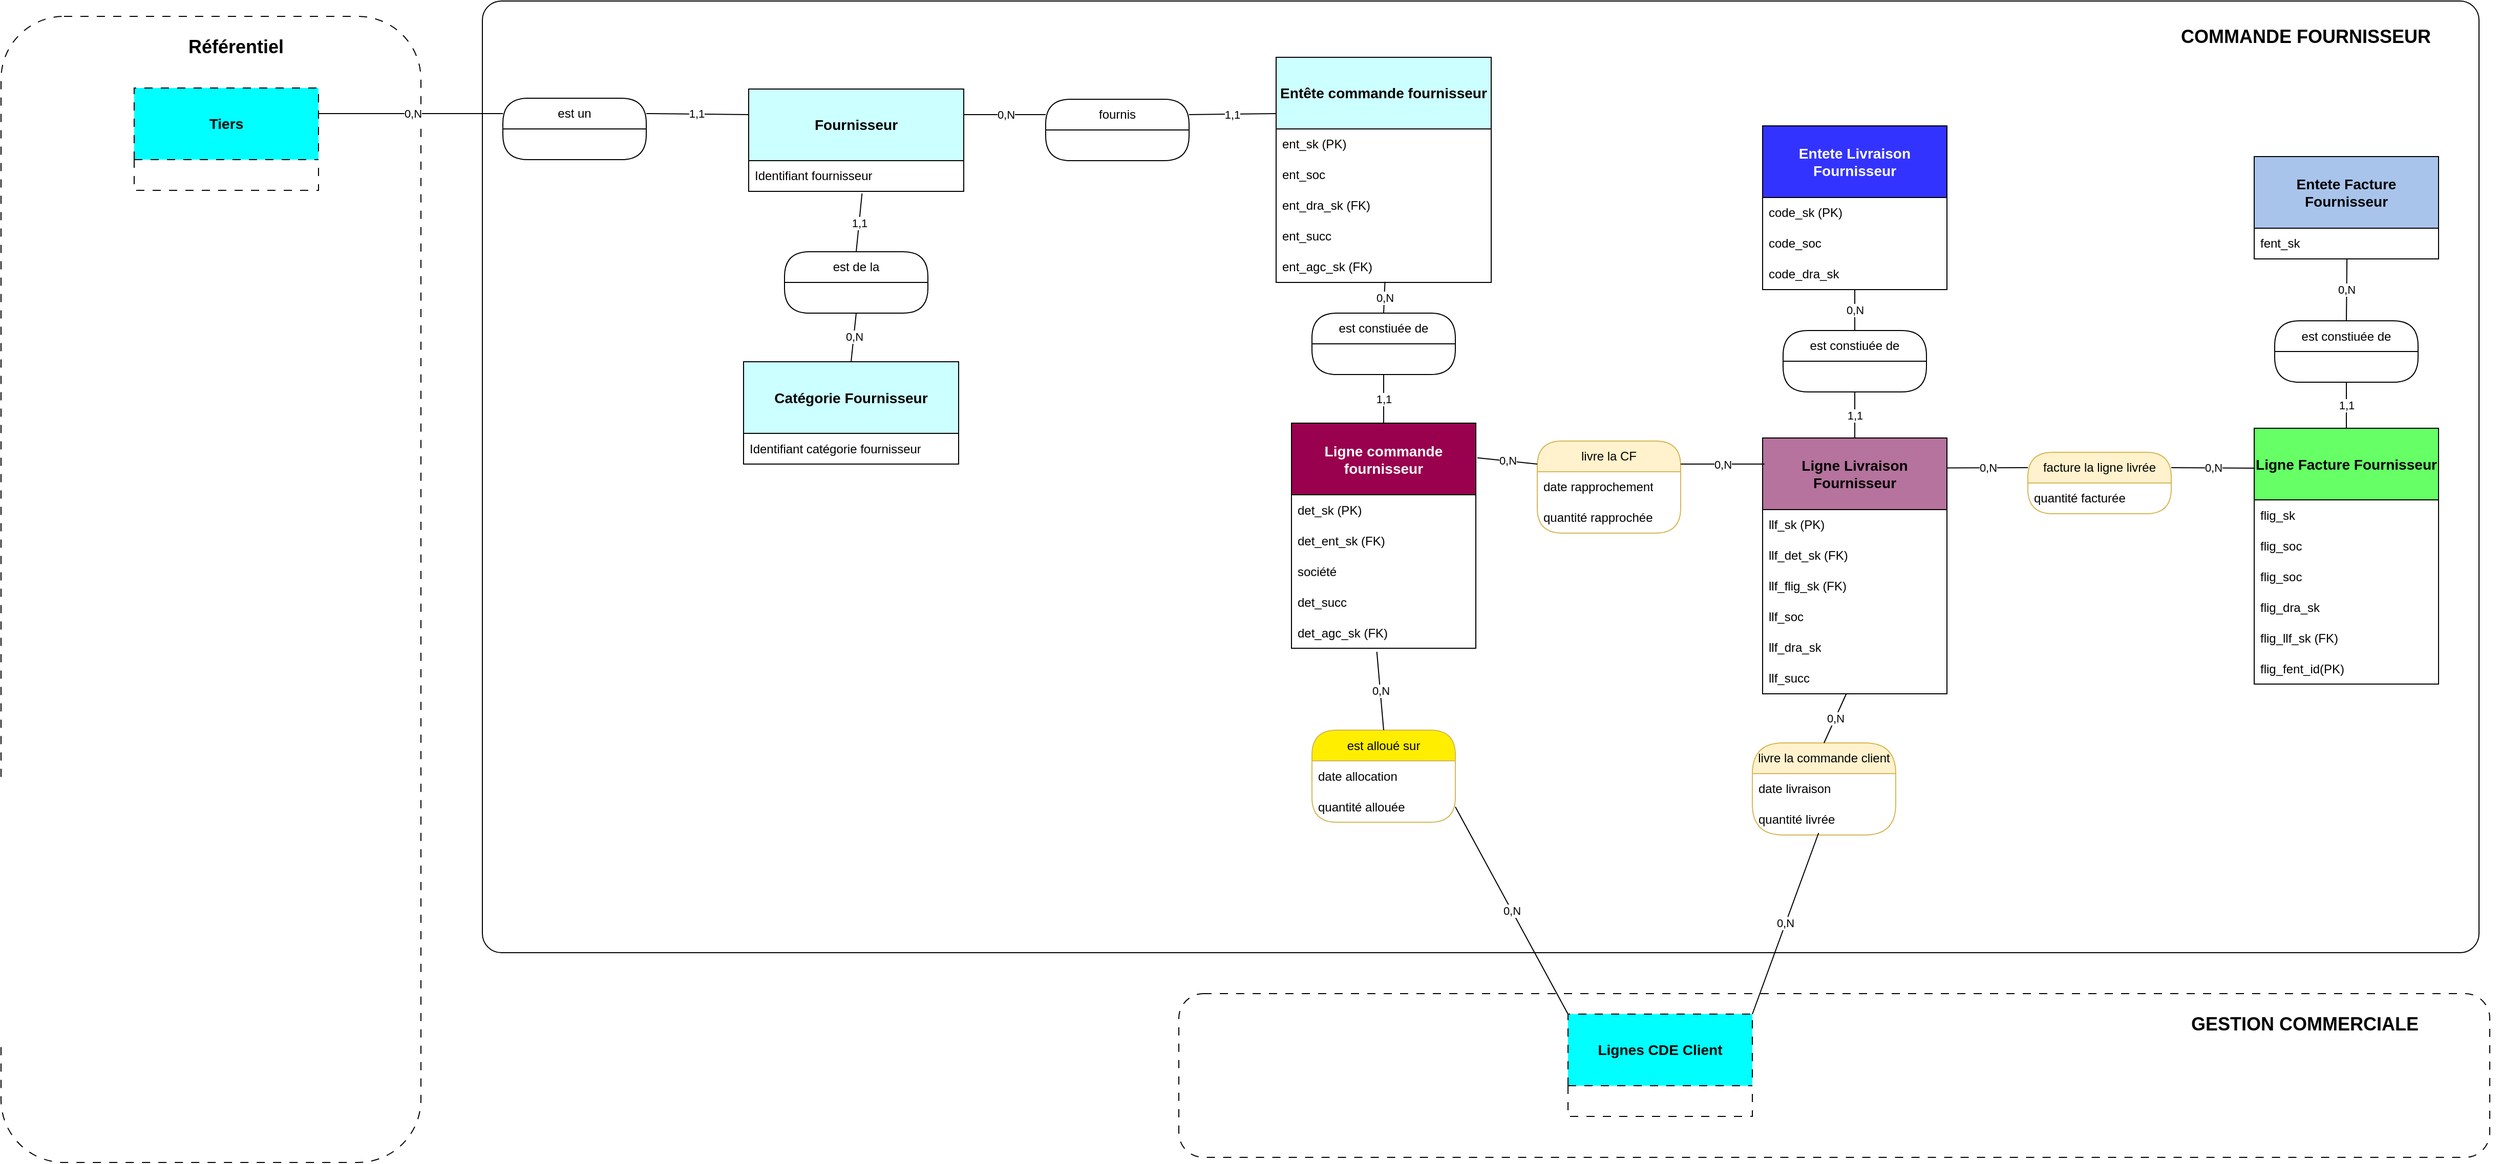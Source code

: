 <mxfile version="26.2.15">
  <diagram id="o_pLKWx_ShboQT229Ygy" name="Model Cible">
    <mxGraphModel dx="2998" dy="1515" grid="1" gridSize="10" guides="1" tooltips="1" connect="1" arrows="1" fold="1" page="1" pageScale="1" pageWidth="827" pageHeight="1169" math="0" shadow="0">
      <root>
        <mxCell id="0" />
        <mxCell id="1" parent="0" />
        <mxCell id="N8NU3V88DJbRs0vllgdv-1" value="" style="rounded=1;whiteSpace=wrap;html=1;arcSize=2;" parent="1" vertex="1">
          <mxGeometry x="508" width="1949.5" height="930" as="geometry" />
        </mxCell>
        <mxCell id="N8NU3V88DJbRs0vllgdv-2" value="" style="rounded=1;whiteSpace=wrap;html=1;dashed=1;dashPattern=8 8;" parent="1" vertex="1">
          <mxGeometry x="1188" y="970" width="1280" height="160" as="geometry" />
        </mxCell>
        <mxCell id="N8NU3V88DJbRs0vllgdv-3" value="&lt;h3&gt;Entête commande fournisseur&lt;/h3&gt;" style="swimlane;fontStyle=0;childLayout=stackLayout;horizontal=1;startSize=70;horizontalStack=0;resizeParent=1;resizeParentMax=0;resizeLast=0;collapsible=1;marginBottom=0;whiteSpace=wrap;html=1;fillColor=#CCFFFF;" parent="1" vertex="1">
          <mxGeometry x="1283" y="55" width="210" height="220" as="geometry">
            <mxRectangle x="-70" y="230" width="210" height="70" as="alternateBounds" />
          </mxGeometry>
        </mxCell>
        <mxCell id="N8NU3V88DJbRs0vllgdv-4" value="ent_sk (PK)" style="text;strokeColor=none;fillColor=none;align=left;verticalAlign=middle;spacingLeft=4;spacingRight=4;overflow=hidden;points=[[0,0.5],[1,0.5]];portConstraint=eastwest;rotatable=0;whiteSpace=wrap;html=1;" parent="N8NU3V88DJbRs0vllgdv-3" vertex="1">
          <mxGeometry y="70" width="210" height="30" as="geometry" />
        </mxCell>
        <mxCell id="N8NU3V88DJbRs0vllgdv-5" value="ent_soc" style="text;strokeColor=none;fillColor=none;align=left;verticalAlign=middle;spacingLeft=4;spacingRight=4;overflow=hidden;points=[[0,0.5],[1,0.5]];portConstraint=eastwest;rotatable=0;whiteSpace=wrap;html=1;" parent="N8NU3V88DJbRs0vllgdv-3" vertex="1">
          <mxGeometry y="100" width="210" height="30" as="geometry" />
        </mxCell>
        <mxCell id="N8NU3V88DJbRs0vllgdv-6" value="ent_dra_sk (FK)" style="text;strokeColor=none;fillColor=none;align=left;verticalAlign=middle;spacingLeft=4;spacingRight=4;overflow=hidden;points=[[0,0.5],[1,0.5]];portConstraint=eastwest;rotatable=0;whiteSpace=wrap;html=1;" parent="N8NU3V88DJbRs0vllgdv-3" vertex="1">
          <mxGeometry y="130" width="210" height="30" as="geometry" />
        </mxCell>
        <mxCell id="N8NU3V88DJbRs0vllgdv-7" value="ent_succ" style="text;strokeColor=none;fillColor=none;align=left;verticalAlign=middle;spacingLeft=4;spacingRight=4;overflow=hidden;points=[[0,0.5],[1,0.5]];portConstraint=eastwest;rotatable=0;whiteSpace=wrap;html=1;" parent="N8NU3V88DJbRs0vllgdv-3" vertex="1">
          <mxGeometry y="160" width="210" height="30" as="geometry" />
        </mxCell>
        <mxCell id="N8NU3V88DJbRs0vllgdv-8" value="ent_agc_sk (FK)" style="text;strokeColor=none;fillColor=none;align=left;verticalAlign=middle;spacingLeft=4;spacingRight=4;overflow=hidden;points=[[0,0.5],[1,0.5]];portConstraint=eastwest;rotatable=0;whiteSpace=wrap;html=1;" parent="N8NU3V88DJbRs0vllgdv-3" vertex="1">
          <mxGeometry y="190" width="210" height="30" as="geometry" />
        </mxCell>
        <mxCell id="N8NU3V88DJbRs0vllgdv-11" value="&lt;h3&gt;Ligne commande fournisseur&lt;/h3&gt;" style="swimlane;fontStyle=0;childLayout=stackLayout;horizontal=1;startSize=70;horizontalStack=0;resizeParent=1;resizeParentMax=0;resizeLast=0;collapsible=1;marginBottom=0;whiteSpace=wrap;html=1;fillColor=#99004D;fontColor=light-dark(#fcfcfc, #ededed);" parent="1" vertex="1">
          <mxGeometry x="1298" y="412.5" width="180" height="220" as="geometry">
            <mxRectangle x="-70" y="230" width="210" height="70" as="alternateBounds" />
          </mxGeometry>
        </mxCell>
        <mxCell id="N8NU3V88DJbRs0vllgdv-12" value="det_sk (PK)" style="text;strokeColor=none;fillColor=none;align=left;verticalAlign=middle;spacingLeft=4;spacingRight=4;overflow=hidden;points=[[0,0.5],[1,0.5]];portConstraint=eastwest;rotatable=0;whiteSpace=wrap;html=1;" parent="N8NU3V88DJbRs0vllgdv-11" vertex="1">
          <mxGeometry y="70" width="180" height="30" as="geometry" />
        </mxCell>
        <mxCell id="N8NU3V88DJbRs0vllgdv-13" value="det_ent_sk (FK)" style="text;strokeColor=none;fillColor=none;align=left;verticalAlign=middle;spacingLeft=4;spacingRight=4;overflow=hidden;points=[[0,0.5],[1,0.5]];portConstraint=eastwest;rotatable=0;whiteSpace=wrap;html=1;" parent="N8NU3V88DJbRs0vllgdv-11" vertex="1">
          <mxGeometry y="100" width="180" height="30" as="geometry" />
        </mxCell>
        <mxCell id="N8NU3V88DJbRs0vllgdv-14" value="société" style="text;strokeColor=none;fillColor=none;align=left;verticalAlign=middle;spacingLeft=4;spacingRight=4;overflow=hidden;points=[[0,0.5],[1,0.5]];portConstraint=eastwest;rotatable=0;whiteSpace=wrap;html=1;" parent="N8NU3V88DJbRs0vllgdv-11" vertex="1">
          <mxGeometry y="130" width="180" height="30" as="geometry" />
        </mxCell>
        <mxCell id="N8NU3V88DJbRs0vllgdv-16" value="det_succ" style="text;strokeColor=none;fillColor=none;align=left;verticalAlign=middle;spacingLeft=4;spacingRight=4;overflow=hidden;points=[[0,0.5],[1,0.5]];portConstraint=eastwest;rotatable=0;whiteSpace=wrap;html=1;" parent="N8NU3V88DJbRs0vllgdv-11" vertex="1">
          <mxGeometry y="160" width="180" height="30" as="geometry" />
        </mxCell>
        <mxCell id="N8NU3V88DJbRs0vllgdv-17" value="det_agc_sk (FK)" style="text;strokeColor=none;fillColor=none;align=left;verticalAlign=middle;spacingLeft=4;spacingRight=4;overflow=hidden;points=[[0,0.5],[1,0.5]];portConstraint=eastwest;rotatable=0;whiteSpace=wrap;html=1;" parent="N8NU3V88DJbRs0vllgdv-11" vertex="1">
          <mxGeometry y="190" width="180" height="30" as="geometry" />
        </mxCell>
        <mxCell id="N8NU3V88DJbRs0vllgdv-18" value="&lt;h3&gt;Ligne Facture Fournisseur&lt;/h3&gt;" style="swimlane;fontStyle=0;childLayout=stackLayout;horizontal=1;startSize=70;horizontalStack=0;resizeParent=1;resizeParentMax=0;resizeLast=0;collapsible=1;marginBottom=0;whiteSpace=wrap;html=1;fillColor=#66FF66;" parent="1" vertex="1">
          <mxGeometry x="2238" y="417.5" width="180" height="250" as="geometry">
            <mxRectangle x="-70" y="230" width="210" height="70" as="alternateBounds" />
          </mxGeometry>
        </mxCell>
        <mxCell id="N8NU3V88DJbRs0vllgdv-19" value="flig_sk" style="text;strokeColor=none;fillColor=none;align=left;verticalAlign=middle;spacingLeft=4;spacingRight=4;overflow=hidden;points=[[0,0.5],[1,0.5]];portConstraint=eastwest;rotatable=0;whiteSpace=wrap;html=1;" parent="N8NU3V88DJbRs0vllgdv-18" vertex="1">
          <mxGeometry y="70" width="180" height="30" as="geometry" />
        </mxCell>
        <mxCell id="N8NU3V88DJbRs0vllgdv-20" value="flig_soc" style="text;strokeColor=none;fillColor=none;align=left;verticalAlign=middle;spacingLeft=4;spacingRight=4;overflow=hidden;points=[[0,0.5],[1,0.5]];portConstraint=eastwest;rotatable=0;whiteSpace=wrap;html=1;" parent="N8NU3V88DJbRs0vllgdv-18" vertex="1">
          <mxGeometry y="100" width="180" height="30" as="geometry" />
        </mxCell>
        <mxCell id="N8NU3V88DJbRs0vllgdv-21" value="flig_soc" style="text;strokeColor=none;fillColor=none;align=left;verticalAlign=middle;spacingLeft=4;spacingRight=4;overflow=hidden;points=[[0,0.5],[1,0.5]];portConstraint=eastwest;rotatable=0;whiteSpace=wrap;html=1;" parent="N8NU3V88DJbRs0vllgdv-18" vertex="1">
          <mxGeometry y="130" width="180" height="30" as="geometry" />
        </mxCell>
        <mxCell id="N8NU3V88DJbRs0vllgdv-22" value="flig_dra_sk" style="text;strokeColor=none;fillColor=none;align=left;verticalAlign=middle;spacingLeft=4;spacingRight=4;overflow=hidden;points=[[0,0.5],[1,0.5]];portConstraint=eastwest;rotatable=0;whiteSpace=wrap;html=1;" parent="N8NU3V88DJbRs0vllgdv-18" vertex="1">
          <mxGeometry y="160" width="180" height="30" as="geometry" />
        </mxCell>
        <mxCell id="N8NU3V88DJbRs0vllgdv-23" value="flig_llf_sk (FK)" style="text;strokeColor=none;fillColor=none;align=left;verticalAlign=middle;spacingLeft=4;spacingRight=4;overflow=hidden;points=[[0,0.5],[1,0.5]];portConstraint=eastwest;rotatable=0;whiteSpace=wrap;html=1;" parent="N8NU3V88DJbRs0vllgdv-18" vertex="1">
          <mxGeometry y="190" width="180" height="30" as="geometry" />
        </mxCell>
        <mxCell id="N8NU3V88DJbRs0vllgdv-24" value="flig_fent_id(PK)" style="text;strokeColor=none;fillColor=none;align=left;verticalAlign=middle;spacingLeft=4;spacingRight=4;overflow=hidden;points=[[0,0.5],[1,0.5]];portConstraint=eastwest;rotatable=0;whiteSpace=wrap;html=1;" parent="N8NU3V88DJbRs0vllgdv-18" vertex="1">
          <mxGeometry y="220" width="180" height="30" as="geometry" />
        </mxCell>
        <mxCell id="N8NU3V88DJbRs0vllgdv-25" value="&lt;h3&gt;Ligne Livraison Fournisseur&lt;/h3&gt;" style="swimlane;fontStyle=0;childLayout=stackLayout;horizontal=1;startSize=70;horizontalStack=0;resizeParent=1;resizeParentMax=0;resizeLast=0;collapsible=1;marginBottom=0;whiteSpace=wrap;html=1;fillColor=#B5739D;" parent="1" vertex="1">
          <mxGeometry x="1758" y="427" width="180" height="250" as="geometry">
            <mxRectangle x="-70" y="230" width="210" height="70" as="alternateBounds" />
          </mxGeometry>
        </mxCell>
        <mxCell id="N8NU3V88DJbRs0vllgdv-26" value="llf_sk (PK)" style="text;strokeColor=none;fillColor=none;align=left;verticalAlign=middle;spacingLeft=4;spacingRight=4;overflow=hidden;points=[[0,0.5],[1,0.5]];portConstraint=eastwest;rotatable=0;whiteSpace=wrap;html=1;" parent="N8NU3V88DJbRs0vllgdv-25" vertex="1">
          <mxGeometry y="70" width="180" height="30" as="geometry" />
        </mxCell>
        <mxCell id="N8NU3V88DJbRs0vllgdv-27" value="llf_det_sk (FK)&amp;nbsp;" style="text;strokeColor=none;fillColor=none;align=left;verticalAlign=middle;spacingLeft=4;spacingRight=4;overflow=hidden;points=[[0,0.5],[1,0.5]];portConstraint=eastwest;rotatable=0;whiteSpace=wrap;html=1;" parent="N8NU3V88DJbRs0vllgdv-25" vertex="1">
          <mxGeometry y="100" width="180" height="30" as="geometry" />
        </mxCell>
        <mxCell id="N8NU3V88DJbRs0vllgdv-28" value="llf_flig_sk (FK)" style="text;strokeColor=none;fillColor=none;align=left;verticalAlign=middle;spacingLeft=4;spacingRight=4;overflow=hidden;points=[[0,0.5],[1,0.5]];portConstraint=eastwest;rotatable=0;whiteSpace=wrap;html=1;" parent="N8NU3V88DJbRs0vllgdv-25" vertex="1">
          <mxGeometry y="130" width="180" height="30" as="geometry" />
        </mxCell>
        <mxCell id="N8NU3V88DJbRs0vllgdv-29" value="llf_soc" style="text;strokeColor=none;fillColor=none;align=left;verticalAlign=middle;spacingLeft=4;spacingRight=4;overflow=hidden;points=[[0,0.5],[1,0.5]];portConstraint=eastwest;rotatable=0;whiteSpace=wrap;html=1;" parent="N8NU3V88DJbRs0vllgdv-25" vertex="1">
          <mxGeometry y="160" width="180" height="30" as="geometry" />
        </mxCell>
        <mxCell id="N8NU3V88DJbRs0vllgdv-30" value="llf_dra_sk" style="text;strokeColor=none;fillColor=none;align=left;verticalAlign=middle;spacingLeft=4;spacingRight=4;overflow=hidden;points=[[0,0.5],[1,0.5]];portConstraint=eastwest;rotatable=0;whiteSpace=wrap;html=1;" parent="N8NU3V88DJbRs0vllgdv-25" vertex="1">
          <mxGeometry y="190" width="180" height="30" as="geometry" />
        </mxCell>
        <mxCell id="N8NU3V88DJbRs0vllgdv-31" value="llf_succ" style="text;strokeColor=none;fillColor=none;align=left;verticalAlign=middle;spacingLeft=4;spacingRight=4;overflow=hidden;points=[[0,0.5],[1,0.5]];portConstraint=eastwest;rotatable=0;whiteSpace=wrap;html=1;" parent="N8NU3V88DJbRs0vllgdv-25" vertex="1">
          <mxGeometry y="220" width="180" height="30" as="geometry" />
        </mxCell>
        <mxCell id="N8NU3V88DJbRs0vllgdv-32" value="&lt;h3&gt;Entete Livraison Fournisseur&lt;/h3&gt;" style="swimlane;fontStyle=0;childLayout=stackLayout;horizontal=1;startSize=70;horizontalStack=0;resizeParent=1;resizeParentMax=0;resizeLast=0;collapsible=1;marginBottom=0;whiteSpace=wrap;html=1;fillColor=#3333FF;fontColor=#FFFFFF;" parent="1" vertex="1">
          <mxGeometry x="1758" y="122" width="180" height="160" as="geometry">
            <mxRectangle x="-70" y="230" width="210" height="70" as="alternateBounds" />
          </mxGeometry>
        </mxCell>
        <mxCell id="N8NU3V88DJbRs0vllgdv-33" value="code_sk (PK)" style="text;strokeColor=none;fillColor=none;align=left;verticalAlign=middle;spacingLeft=4;spacingRight=4;overflow=hidden;points=[[0,0.5],[1,0.5]];portConstraint=eastwest;rotatable=0;whiteSpace=wrap;html=1;" parent="N8NU3V88DJbRs0vllgdv-32" vertex="1">
          <mxGeometry y="70" width="180" height="30" as="geometry" />
        </mxCell>
        <mxCell id="N8NU3V88DJbRs0vllgdv-34" value="code_soc" style="text;strokeColor=none;fillColor=none;align=left;verticalAlign=middle;spacingLeft=4;spacingRight=4;overflow=hidden;points=[[0,0.5],[1,0.5]];portConstraint=eastwest;rotatable=0;whiteSpace=wrap;html=1;" parent="N8NU3V88DJbRs0vllgdv-32" vertex="1">
          <mxGeometry y="100" width="180" height="30" as="geometry" />
        </mxCell>
        <mxCell id="N8NU3V88DJbRs0vllgdv-35" value="code_dra_sk" style="text;strokeColor=none;fillColor=none;align=left;verticalAlign=middle;spacingLeft=4;spacingRight=4;overflow=hidden;points=[[0,0.5],[1,0.5]];portConstraint=eastwest;rotatable=0;whiteSpace=wrap;html=1;" parent="N8NU3V88DJbRs0vllgdv-32" vertex="1">
          <mxGeometry y="130" width="180" height="30" as="geometry" />
        </mxCell>
        <mxCell id="N8NU3V88DJbRs0vllgdv-36" value="&lt;h3&gt;Entete Facture Fournisseur&lt;/h3&gt;" style="swimlane;fontStyle=0;childLayout=stackLayout;horizontal=1;startSize=70;horizontalStack=0;resizeParent=1;resizeParentMax=0;resizeLast=0;collapsible=1;marginBottom=0;whiteSpace=wrap;html=1;fillColor=#A9C4EB;" parent="1" vertex="1">
          <mxGeometry x="2238" y="152" width="180" height="100" as="geometry">
            <mxRectangle x="-70" y="230" width="210" height="70" as="alternateBounds" />
          </mxGeometry>
        </mxCell>
        <mxCell id="N8NU3V88DJbRs0vllgdv-37" value="fent_sk" style="text;strokeColor=none;fillColor=none;align=left;verticalAlign=middle;spacingLeft=4;spacingRight=4;overflow=hidden;points=[[0,0.5],[1,0.5]];portConstraint=eastwest;rotatable=0;whiteSpace=wrap;html=1;" parent="N8NU3V88DJbRs0vllgdv-36" vertex="1">
          <mxGeometry y="70" width="180" height="30" as="geometry" />
        </mxCell>
        <mxCell id="N8NU3V88DJbRs0vllgdv-38" value="&lt;h3&gt;Lignes CDE Client&lt;/h3&gt;" style="swimlane;fontStyle=0;childLayout=stackLayout;horizontal=1;startSize=70;horizontalStack=0;resizeParent=1;resizeParentMax=0;resizeLast=0;collapsible=1;marginBottom=0;whiteSpace=wrap;html=1;fillColor=#00FFFF;dashed=1;dashPattern=8 8;" parent="1" vertex="1">
          <mxGeometry x="1568" y="990" width="180" height="100" as="geometry">
            <mxRectangle x="-70" y="230" width="210" height="70" as="alternateBounds" />
          </mxGeometry>
        </mxCell>
        <mxCell id="N8NU3V88DJbRs0vllgdv-92" value="&lt;font style=&quot;font-size: 18px;&quot;&gt;&lt;b&gt;COMMANDE FOURNISSEUR&lt;/b&gt;&lt;/font&gt;" style="text;html=1;align=center;verticalAlign=middle;whiteSpace=wrap;rounded=0;" parent="1" vertex="1">
          <mxGeometry x="2159" y="15" width="259" height="40" as="geometry" />
        </mxCell>
        <mxCell id="IpE3aq3yS-FKB1r85jJl-1" value="est constiuée de" style="swimlane;fontStyle=0;childLayout=stackLayout;horizontal=1;startSize=30;horizontalStack=0;resizeParent=1;resizeParentMax=0;resizeLast=0;collapsible=1;marginBottom=0;whiteSpace=wrap;html=1;rounded=1;arcSize=27;" parent="1" vertex="1">
          <mxGeometry x="1318" y="305" width="140" height="60" as="geometry" />
        </mxCell>
        <mxCell id="IpE3aq3yS-FKB1r85jJl-8" value="0,N" style="endArrow=none;endSize=16;endFill=0;html=1;rounded=1;exitX=0.5;exitY=0;exitDx=0;exitDy=0;entryX=0.506;entryY=0.98;entryDx=0;entryDy=0;startFill=0;entryPerimeter=0;" parent="1" source="IpE3aq3yS-FKB1r85jJl-1" target="N8NU3V88DJbRs0vllgdv-8" edge="1">
          <mxGeometry x="-0.007" width="160" relative="1" as="geometry">
            <mxPoint x="1098" y="580" as="sourcePoint" />
            <mxPoint x="1168" y="525" as="targetPoint" />
            <mxPoint as="offset" />
          </mxGeometry>
        </mxCell>
        <mxCell id="IpE3aq3yS-FKB1r85jJl-9" value="1,1" style="endArrow=none;endSize=16;endFill=0;html=1;rounded=1;exitX=0.5;exitY=0;exitDx=0;exitDy=0;entryX=0.5;entryY=1;entryDx=0;entryDy=0;startFill=0;" parent="1" source="N8NU3V88DJbRs0vllgdv-11" target="IpE3aq3yS-FKB1r85jJl-1" edge="1">
          <mxGeometry x="0.018" width="160" relative="1" as="geometry">
            <mxPoint x="1214" y="500" as="sourcePoint" />
            <mxPoint x="1144" y="395" as="targetPoint" />
            <mxPoint as="offset" />
          </mxGeometry>
        </mxCell>
        <mxCell id="IpE3aq3yS-FKB1r85jJl-10" value="est alloué sur" style="swimlane;fontStyle=0;childLayout=stackLayout;horizontal=1;startSize=30;horizontalStack=0;resizeParent=1;resizeParentMax=0;resizeLast=0;collapsible=1;marginBottom=0;whiteSpace=wrap;html=1;rounded=1;arcSize=27;fillColor=#FFEE00;strokeColor=#d6b656;" parent="1" vertex="1">
          <mxGeometry x="1318" y="712.5" width="140" height="90" as="geometry" />
        </mxCell>
        <mxCell id="XQ4oMTBl5C2TUxFu6wBk-1" value="date allocation" style="text;strokeColor=none;fillColor=none;align=left;verticalAlign=middle;spacingLeft=4;spacingRight=4;overflow=hidden;points=[[0,0.5],[1,0.5]];portConstraint=eastwest;rotatable=0;whiteSpace=wrap;html=1;" parent="IpE3aq3yS-FKB1r85jJl-10" vertex="1">
          <mxGeometry y="30" width="140" height="30" as="geometry" />
        </mxCell>
        <mxCell id="IpE3aq3yS-FKB1r85jJl-13" value="quantité allouée" style="text;strokeColor=none;fillColor=none;align=left;verticalAlign=middle;spacingLeft=4;spacingRight=4;overflow=hidden;points=[[0,0.5],[1,0.5]];portConstraint=eastwest;rotatable=0;whiteSpace=wrap;html=1;" parent="IpE3aq3yS-FKB1r85jJl-10" vertex="1">
          <mxGeometry y="60" width="140" height="30" as="geometry" />
        </mxCell>
        <mxCell id="IpE3aq3yS-FKB1r85jJl-11" value="0,N" style="endArrow=none;endSize=16;endFill=0;html=1;rounded=1;exitX=1;exitY=0.5;exitDx=0;exitDy=0;entryX=0;entryY=0;entryDx=0;entryDy=0;startFill=0;" parent="1" source="IpE3aq3yS-FKB1r85jJl-13" target="N8NU3V88DJbRs0vllgdv-38" edge="1">
          <mxGeometry width="160" relative="1" as="geometry">
            <mxPoint x="1388" y="620" as="sourcePoint" />
            <mxPoint x="1318" y="515" as="targetPoint" />
          </mxGeometry>
        </mxCell>
        <mxCell id="IpE3aq3yS-FKB1r85jJl-12" value="0,N" style="endArrow=none;endSize=16;endFill=0;html=1;rounded=1;exitX=0.463;exitY=1.114;exitDx=0;exitDy=0;entryX=0.5;entryY=0;entryDx=0;entryDy=0;startFill=0;exitPerimeter=0;" parent="1" source="N8NU3V88DJbRs0vllgdv-17" target="IpE3aq3yS-FKB1r85jJl-10" edge="1">
          <mxGeometry width="160" relative="1" as="geometry">
            <mxPoint x="1588" y="518" as="sourcePoint" />
            <mxPoint x="1434" y="435" as="targetPoint" />
          </mxGeometry>
        </mxCell>
        <mxCell id="IpE3aq3yS-FKB1r85jJl-18" value="livre la CF" style="swimlane;fontStyle=0;childLayout=stackLayout;horizontal=1;startSize=30;horizontalStack=0;resizeParent=1;resizeParentMax=0;resizeLast=0;collapsible=1;marginBottom=0;whiteSpace=wrap;html=1;rounded=1;arcSize=27;fillColor=#fff2cc;strokeColor=#d6b656;" parent="1" vertex="1">
          <mxGeometry x="1538" y="430" width="140" height="90" as="geometry" />
        </mxCell>
        <mxCell id="IpE3aq3yS-FKB1r85jJl-19" value="date rapprochement" style="text;strokeColor=none;fillColor=none;align=left;verticalAlign=middle;spacingLeft=4;spacingRight=4;overflow=hidden;points=[[0,0.5],[1,0.5]];portConstraint=eastwest;rotatable=0;whiteSpace=wrap;html=1;" parent="IpE3aq3yS-FKB1r85jJl-18" vertex="1">
          <mxGeometry y="30" width="140" height="30" as="geometry" />
        </mxCell>
        <mxCell id="IpE3aq3yS-FKB1r85jJl-20" value="quantité rapprochée" style="text;strokeColor=none;fillColor=none;align=left;verticalAlign=middle;spacingLeft=4;spacingRight=4;overflow=hidden;points=[[0,0.5],[1,0.5]];portConstraint=eastwest;rotatable=0;whiteSpace=wrap;html=1;" parent="IpE3aq3yS-FKB1r85jJl-18" vertex="1">
          <mxGeometry y="60" width="140" height="30" as="geometry" />
        </mxCell>
        <mxCell id="IpE3aq3yS-FKB1r85jJl-21" value="0,N" style="endArrow=none;endSize=16;endFill=0;html=1;rounded=1;exitX=1;exitY=0.25;exitDx=0;exitDy=0;entryX=0.01;entryY=0.102;entryDx=0;entryDy=0;startFill=0;entryPerimeter=0;" parent="1" source="IpE3aq3yS-FKB1r85jJl-18" target="N8NU3V88DJbRs0vllgdv-25" edge="1">
          <mxGeometry width="160" relative="1" as="geometry">
            <mxPoint x="1747" y="259.5" as="sourcePoint" />
            <mxPoint x="1927" y="734.5" as="targetPoint" />
          </mxGeometry>
        </mxCell>
        <mxCell id="IpE3aq3yS-FKB1r85jJl-22" value="0,N" style="endArrow=none;endSize=16;endFill=0;html=1;rounded=1;exitX=1.008;exitY=0.154;exitDx=0;exitDy=0;entryX=0;entryY=0.25;entryDx=0;entryDy=0;startFill=0;exitPerimeter=0;" parent="1" source="N8NU3V88DJbRs0vllgdv-11" target="IpE3aq3yS-FKB1r85jJl-18" edge="1">
          <mxGeometry width="160" relative="1" as="geometry">
            <mxPoint x="1740" y="315.5" as="sourcePoint" />
            <mxPoint x="1793" y="74.5" as="targetPoint" />
          </mxGeometry>
        </mxCell>
        <mxCell id="IpE3aq3yS-FKB1r85jJl-23" value="est constiuée de" style="swimlane;fontStyle=0;childLayout=stackLayout;horizontal=1;startSize=30;horizontalStack=0;resizeParent=1;resizeParentMax=0;resizeLast=0;collapsible=1;marginBottom=0;whiteSpace=wrap;html=1;rounded=1;arcSize=27;" parent="1" vertex="1">
          <mxGeometry x="1778" y="322" width="140" height="60" as="geometry" />
        </mxCell>
        <mxCell id="IpE3aq3yS-FKB1r85jJl-24" value="0,N" style="endArrow=none;endSize=16;endFill=0;html=1;rounded=1;exitX=0.5;exitY=0;exitDx=0;exitDy=0;startFill=0;" parent="1" source="IpE3aq3yS-FKB1r85jJl-23" target="N8NU3V88DJbRs0vllgdv-32" edge="1">
          <mxGeometry width="160" relative="1" as="geometry">
            <mxPoint x="1816" y="477" as="sourcePoint" />
            <mxPoint x="1746" y="367" as="targetPoint" />
          </mxGeometry>
        </mxCell>
        <mxCell id="IpE3aq3yS-FKB1r85jJl-25" value="1,1" style="endArrow=none;endSize=16;endFill=0;html=1;rounded=1;exitX=0.5;exitY=0;exitDx=0;exitDy=0;entryX=0.5;entryY=1;entryDx=0;entryDy=0;startFill=0;" parent="1" source="N8NU3V88DJbRs0vllgdv-25" target="IpE3aq3yS-FKB1r85jJl-23" edge="1">
          <mxGeometry width="160" relative="1" as="geometry">
            <mxPoint x="2008" y="375" as="sourcePoint" />
            <mxPoint x="1854" y="292" as="targetPoint" />
          </mxGeometry>
        </mxCell>
        <mxCell id="IpE3aq3yS-FKB1r85jJl-26" value="livre la commande client" style="swimlane;fontStyle=0;childLayout=stackLayout;horizontal=1;startSize=30;horizontalStack=0;resizeParent=1;resizeParentMax=0;resizeLast=0;collapsible=1;marginBottom=0;whiteSpace=wrap;html=1;rounded=1;arcSize=43;fillColor=#fff2cc;strokeColor=#d6b656;" parent="1" vertex="1">
          <mxGeometry x="1748" y="725" width="140" height="90" as="geometry" />
        </mxCell>
        <mxCell id="IpE3aq3yS-FKB1r85jJl-27" value="date livraison" style="text;strokeColor=none;fillColor=none;align=left;verticalAlign=middle;spacingLeft=4;spacingRight=4;overflow=hidden;points=[[0,0.5],[1,0.5]];portConstraint=eastwest;rotatable=0;whiteSpace=wrap;html=1;" parent="IpE3aq3yS-FKB1r85jJl-26" vertex="1">
          <mxGeometry y="30" width="140" height="30" as="geometry" />
        </mxCell>
        <mxCell id="IpE3aq3yS-FKB1r85jJl-28" value="quantité livrée" style="text;strokeColor=none;fillColor=none;align=left;verticalAlign=middle;spacingLeft=4;spacingRight=4;overflow=hidden;points=[[0,0.5],[1,0.5]];portConstraint=eastwest;rotatable=0;whiteSpace=wrap;html=1;" parent="IpE3aq3yS-FKB1r85jJl-26" vertex="1">
          <mxGeometry y="60" width="140" height="30" as="geometry" />
        </mxCell>
        <mxCell id="IpE3aq3yS-FKB1r85jJl-29" value="0,N" style="endArrow=none;endSize=16;endFill=0;html=1;rounded=1;exitX=0.462;exitY=0.933;exitDx=0;exitDy=0;entryX=1;entryY=0;entryDx=0;entryDy=0;startFill=0;exitPerimeter=0;" parent="1" source="IpE3aq3yS-FKB1r85jJl-28" target="N8NU3V88DJbRs0vllgdv-38" edge="1">
          <mxGeometry width="160" relative="1" as="geometry">
            <mxPoint x="1758" y="616.5" as="sourcePoint" />
            <mxPoint x="1938" y="1091.5" as="targetPoint" />
          </mxGeometry>
        </mxCell>
        <mxCell id="IpE3aq3yS-FKB1r85jJl-30" value="0,N" style="endArrow=none;endSize=16;endFill=0;html=1;rounded=1;exitX=0.455;exitY=0.988;exitDx=0;exitDy=0;entryX=0.5;entryY=0;entryDx=0;entryDy=0;startFill=0;exitPerimeter=0;" parent="1" source="N8NU3V88DJbRs0vllgdv-31" target="IpE3aq3yS-FKB1r85jJl-26" edge="1">
          <mxGeometry width="160" relative="1" as="geometry">
            <mxPoint x="1751" y="672.5" as="sourcePoint" />
            <mxPoint x="1804" y="431.5" as="targetPoint" />
          </mxGeometry>
        </mxCell>
        <mxCell id="IpE3aq3yS-FKB1r85jJl-31" value="facture la ligne livrée" style="swimlane;fontStyle=0;childLayout=stackLayout;horizontal=1;startSize=30;horizontalStack=0;resizeParent=1;resizeParentMax=0;resizeLast=0;collapsible=1;marginBottom=0;whiteSpace=wrap;html=1;rounded=1;arcSize=27;fillColor=#fff2cc;strokeColor=#d6b656;" parent="1" vertex="1">
          <mxGeometry x="2017" y="441" width="140" height="60" as="geometry" />
        </mxCell>
        <mxCell id="IpE3aq3yS-FKB1r85jJl-33" value="quantité facturée" style="text;strokeColor=none;fillColor=none;align=left;verticalAlign=middle;spacingLeft=4;spacingRight=4;overflow=hidden;points=[[0,0.5],[1,0.5]];portConstraint=eastwest;rotatable=0;whiteSpace=wrap;html=1;" parent="IpE3aq3yS-FKB1r85jJl-31" vertex="1">
          <mxGeometry y="30" width="140" height="30" as="geometry" />
        </mxCell>
        <mxCell id="IpE3aq3yS-FKB1r85jJl-34" value="0,N" style="endArrow=none;endSize=16;endFill=0;html=1;rounded=1;exitX=1;exitY=0.25;exitDx=0;exitDy=0;entryX=0.004;entryY=0.156;entryDx=0;entryDy=0;startFill=0;entryPerimeter=0;" parent="1" source="IpE3aq3yS-FKB1r85jJl-31" target="N8NU3V88DJbRs0vllgdv-18" edge="1">
          <mxGeometry width="160" relative="1" as="geometry">
            <mxPoint x="2226" y="264.5" as="sourcePoint" />
            <mxPoint x="2239" y="458" as="targetPoint" />
          </mxGeometry>
        </mxCell>
        <mxCell id="IpE3aq3yS-FKB1r85jJl-35" value="0,N" style="endArrow=none;endSize=16;endFill=0;html=1;rounded=1;exitX=1.002;exitY=0.117;exitDx=0;exitDy=0;entryX=0;entryY=0.25;entryDx=0;entryDy=0;startFill=0;exitPerimeter=0;" parent="1" source="N8NU3V88DJbRs0vllgdv-25" target="IpE3aq3yS-FKB1r85jJl-31" edge="1">
          <mxGeometry width="160" relative="1" as="geometry">
            <mxPoint x="1958" y="458" as="sourcePoint" />
            <mxPoint x="2272" y="79.5" as="targetPoint" />
          </mxGeometry>
        </mxCell>
        <mxCell id="IpE3aq3yS-FKB1r85jJl-37" value="est constiuée de" style="swimlane;fontStyle=0;childLayout=stackLayout;horizontal=1;startSize=30;horizontalStack=0;resizeParent=1;resizeParentMax=0;resizeLast=0;collapsible=1;marginBottom=0;whiteSpace=wrap;html=1;rounded=1;arcSize=27;" parent="1" vertex="1">
          <mxGeometry x="2258" y="312.5" width="140" height="60" as="geometry" />
        </mxCell>
        <mxCell id="IpE3aq3yS-FKB1r85jJl-38" value="0,N" style="endArrow=none;endSize=16;endFill=0;html=1;rounded=1;exitX=0.5;exitY=0;exitDx=0;exitDy=0;startFill=0;entryX=0.503;entryY=0.993;entryDx=0;entryDy=0;entryPerimeter=0;" parent="1" source="IpE3aq3yS-FKB1r85jJl-37" target="N8NU3V88DJbRs0vllgdv-37" edge="1">
          <mxGeometry width="160" relative="1" as="geometry">
            <mxPoint x="2296" y="467.5" as="sourcePoint" />
            <mxPoint x="2328" y="272.5" as="targetPoint" />
          </mxGeometry>
        </mxCell>
        <mxCell id="IpE3aq3yS-FKB1r85jJl-39" value="1,1" style="endArrow=none;endSize=16;endFill=0;html=1;rounded=1;exitX=0.5;exitY=0;exitDx=0;exitDy=0;entryX=0.5;entryY=1;entryDx=0;entryDy=0;startFill=0;" parent="1" source="N8NU3V88DJbRs0vllgdv-18" target="IpE3aq3yS-FKB1r85jJl-37" edge="1">
          <mxGeometry width="160" relative="1" as="geometry">
            <mxPoint x="2328" y="417.5" as="sourcePoint" />
            <mxPoint x="2334" y="282.5" as="targetPoint" />
          </mxGeometry>
        </mxCell>
        <mxCell id="IpE3aq3yS-FKB1r85jJl-41" value="&lt;font style=&quot;font-size: 18px;&quot;&gt;&lt;b&gt;GESTION COMMERCIALE&lt;/b&gt;&lt;/font&gt;" style="text;html=1;align=center;verticalAlign=middle;whiteSpace=wrap;rounded=0;" parent="1" vertex="1">
          <mxGeometry x="2098" y="980" width="379" height="40" as="geometry" />
        </mxCell>
        <mxCell id="kqXYt_041k4YZbVuR8Cr-1" value="&lt;h3&gt;Fournisseur&lt;/h3&gt;" style="swimlane;fontStyle=0;childLayout=stackLayout;horizontal=1;startSize=70;horizontalStack=0;resizeParent=1;resizeParentMax=0;resizeLast=0;collapsible=1;marginBottom=0;whiteSpace=wrap;html=1;fillColor=#CCFFFF;" parent="1" vertex="1">
          <mxGeometry x="768" y="86" width="210" height="100" as="geometry">
            <mxRectangle x="-70" y="230" width="210" height="70" as="alternateBounds" />
          </mxGeometry>
        </mxCell>
        <mxCell id="kqXYt_041k4YZbVuR8Cr-2" value="Identifiant fournisseur" style="text;strokeColor=none;fillColor=none;align=left;verticalAlign=middle;spacingLeft=4;spacingRight=4;overflow=hidden;points=[[0,0.5],[1,0.5]];portConstraint=eastwest;rotatable=0;whiteSpace=wrap;html=1;" parent="kqXYt_041k4YZbVuR8Cr-1" vertex="1">
          <mxGeometry y="70" width="210" height="30" as="geometry" />
        </mxCell>
        <mxCell id="kqXYt_041k4YZbVuR8Cr-7" value="fournis" style="swimlane;fontStyle=0;childLayout=stackLayout;horizontal=1;startSize=30;horizontalStack=0;resizeParent=1;resizeParentMax=0;resizeLast=0;collapsible=1;marginBottom=0;whiteSpace=wrap;html=1;rounded=1;arcSize=27;" parent="1" vertex="1">
          <mxGeometry x="1058" y="96" width="140" height="60" as="geometry" />
        </mxCell>
        <mxCell id="kqXYt_041k4YZbVuR8Cr-8" value="0,N" style="endArrow=none;endSize=16;endFill=0;html=1;rounded=1;exitX=1;exitY=0.25;exitDx=0;exitDy=0;entryX=0;entryY=0.25;entryDx=0;entryDy=0;startFill=0;" parent="1" source="kqXYt_041k4YZbVuR8Cr-1" target="kqXYt_041k4YZbVuR8Cr-7" edge="1">
          <mxGeometry x="0.018" width="160" relative="1" as="geometry">
            <mxPoint x="1398" y="423" as="sourcePoint" />
            <mxPoint x="1398" y="375" as="targetPoint" />
            <mxPoint as="offset" />
          </mxGeometry>
        </mxCell>
        <mxCell id="kqXYt_041k4YZbVuR8Cr-9" value="1,1" style="endArrow=none;endSize=16;endFill=0;html=1;rounded=1;exitX=1;exitY=0.25;exitDx=0;exitDy=0;entryX=0;entryY=0.25;entryDx=0;entryDy=0;startFill=0;" parent="1" source="kqXYt_041k4YZbVuR8Cr-7" target="N8NU3V88DJbRs0vllgdv-3" edge="1">
          <mxGeometry x="-0.012" width="160" relative="1" as="geometry">
            <mxPoint x="1398" y="315" as="sourcePoint" />
            <mxPoint x="1399" y="284" as="targetPoint" />
            <mxPoint as="offset" />
          </mxGeometry>
        </mxCell>
        <mxCell id="kqXYt_041k4YZbVuR8Cr-10" value="" style="rounded=1;whiteSpace=wrap;html=1;dashed=1;dashPattern=8 8;" parent="1" vertex="1">
          <mxGeometry x="38" y="15" width="410" height="1120" as="geometry" />
        </mxCell>
        <mxCell id="kqXYt_041k4YZbVuR8Cr-11" value="&lt;font style=&quot;font-size: 18px;&quot;&gt;&lt;b&gt;Référentiel&lt;/b&gt;&lt;/font&gt;" style="text;html=1;align=center;verticalAlign=middle;whiteSpace=wrap;rounded=0;" parent="1" vertex="1">
          <mxGeometry x="78" y="25" width="379" height="40" as="geometry" />
        </mxCell>
        <mxCell id="kqXYt_041k4YZbVuR8Cr-12" value="&lt;h3&gt;Tiers&lt;/h3&gt;" style="swimlane;fontStyle=0;childLayout=stackLayout;horizontal=1;startSize=70;horizontalStack=0;resizeParent=1;resizeParentMax=0;resizeLast=0;collapsible=1;marginBottom=0;whiteSpace=wrap;html=1;fillColor=#00FFFF;dashed=1;dashPattern=8 8;" parent="1" vertex="1">
          <mxGeometry x="168" y="85" width="180" height="100" as="geometry">
            <mxRectangle x="-70" y="230" width="210" height="70" as="alternateBounds" />
          </mxGeometry>
        </mxCell>
        <mxCell id="kqXYt_041k4YZbVuR8Cr-13" value="est un" style="swimlane;fontStyle=0;childLayout=stackLayout;horizontal=1;startSize=30;horizontalStack=0;resizeParent=1;resizeParentMax=0;resizeLast=0;collapsible=1;marginBottom=0;whiteSpace=wrap;html=1;rounded=1;arcSize=27;" parent="1" vertex="1">
          <mxGeometry x="528" y="95" width="140" height="60" as="geometry" />
        </mxCell>
        <mxCell id="kqXYt_041k4YZbVuR8Cr-14" value="0,N" style="endArrow=none;endSize=16;endFill=0;html=1;rounded=1;exitX=1;exitY=0.25;exitDx=0;exitDy=0;entryX=0;entryY=0.25;entryDx=0;entryDy=0;startFill=0;" parent="1" source="kqXYt_041k4YZbVuR8Cr-12" target="kqXYt_041k4YZbVuR8Cr-13" edge="1">
          <mxGeometry x="0.018" width="160" relative="1" as="geometry">
            <mxPoint x="318" y="320" as="sourcePoint" />
            <mxPoint x="398" y="320" as="targetPoint" />
            <mxPoint as="offset" />
          </mxGeometry>
        </mxCell>
        <mxCell id="kqXYt_041k4YZbVuR8Cr-15" value="1,1" style="endArrow=none;endSize=16;endFill=0;html=1;rounded=1;exitX=1;exitY=0.25;exitDx=0;exitDy=0;entryX=0;entryY=0.25;entryDx=0;entryDy=0;startFill=0;" parent="1" source="kqXYt_041k4YZbVuR8Cr-13" target="kqXYt_041k4YZbVuR8Cr-1" edge="1">
          <mxGeometry x="-0.007" width="160" relative="1" as="geometry">
            <mxPoint x="868" y="320" as="sourcePoint" />
            <mxPoint x="753" y="115" as="targetPoint" />
            <mxPoint as="offset" />
          </mxGeometry>
        </mxCell>
        <mxCell id="WyhUoAt6byTtzYtRF35N-1" value="&lt;h3&gt;Catégorie Fournisseur&lt;/h3&gt;" style="swimlane;fontStyle=0;childLayout=stackLayout;horizontal=1;startSize=70;horizontalStack=0;resizeParent=1;resizeParentMax=0;resizeLast=0;collapsible=1;marginBottom=0;whiteSpace=wrap;html=1;fillColor=#CCFFFF;" parent="1" vertex="1">
          <mxGeometry x="763" y="352.5" width="210" height="100" as="geometry">
            <mxRectangle x="-70" y="230" width="210" height="70" as="alternateBounds" />
          </mxGeometry>
        </mxCell>
        <mxCell id="WyhUoAt6byTtzYtRF35N-2" value="Identifiant catégorie fournisseur" style="text;strokeColor=none;fillColor=none;align=left;verticalAlign=middle;spacingLeft=4;spacingRight=4;overflow=hidden;points=[[0,0.5],[1,0.5]];portConstraint=eastwest;rotatable=0;whiteSpace=wrap;html=1;" parent="WyhUoAt6byTtzYtRF35N-1" vertex="1">
          <mxGeometry y="70" width="210" height="30" as="geometry" />
        </mxCell>
        <mxCell id="WyhUoAt6byTtzYtRF35N-3" value="est de la" style="swimlane;fontStyle=0;childLayout=stackLayout;horizontal=1;startSize=30;horizontalStack=0;resizeParent=1;resizeParentMax=0;resizeLast=0;collapsible=1;marginBottom=0;whiteSpace=wrap;html=1;rounded=1;arcSize=27;" parent="1" vertex="1">
          <mxGeometry x="803" y="245" width="140" height="60" as="geometry" />
        </mxCell>
        <mxCell id="WyhUoAt6byTtzYtRF35N-4" value="1,1" style="endArrow=none;endSize=16;endFill=0;html=1;rounded=1;exitX=0.527;exitY=1.071;exitDx=0;exitDy=0;entryX=0.5;entryY=0;entryDx=0;entryDy=0;startFill=0;exitPerimeter=0;" parent="1" source="kqXYt_041k4YZbVuR8Cr-2" target="WyhUoAt6byTtzYtRF35N-3" edge="1">
          <mxGeometry x="0.018" width="160" relative="1" as="geometry">
            <mxPoint x="988" y="121" as="sourcePoint" />
            <mxPoint x="1068" y="121" as="targetPoint" />
            <mxPoint as="offset" />
          </mxGeometry>
        </mxCell>
        <mxCell id="WyhUoAt6byTtzYtRF35N-5" value="0,N" style="endArrow=none;endSize=16;endFill=0;html=1;rounded=1;exitX=0.5;exitY=1;exitDx=0;exitDy=0;entryX=0.5;entryY=0;entryDx=0;entryDy=0;startFill=0;" parent="1" source="WyhUoAt6byTtzYtRF35N-3" target="WyhUoAt6byTtzYtRF35N-1" edge="1">
          <mxGeometry x="-0.007" width="160" relative="1" as="geometry">
            <mxPoint x="1208" y="121" as="sourcePoint" />
            <mxPoint x="1293" y="120" as="targetPoint" />
            <mxPoint as="offset" />
          </mxGeometry>
        </mxCell>
      </root>
    </mxGraphModel>
  </diagram>
</mxfile>

